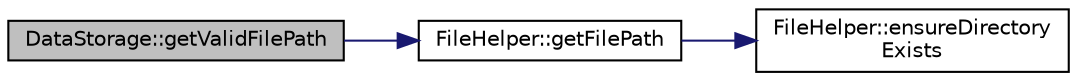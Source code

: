 digraph "DataStorage::getValidFilePath"
{
 // LATEX_PDF_SIZE
  edge [fontname="Helvetica",fontsize="10",labelfontname="Helvetica",labelfontsize="10"];
  node [fontname="Helvetica",fontsize="10",shape=record];
  rankdir="LR";
  Node1 [label="DataStorage::getValidFilePath",height=0.2,width=0.4,color="black", fillcolor="grey75", style="filled", fontcolor="black",tooltip="Helper function to validate and get the file path."];
  Node1 -> Node2 [color="midnightblue",fontsize="10",style="solid",fontname="Helvetica"];
  Node2 [label="FileHelper::getFilePath",height=0.2,width=0.4,color="black", fillcolor="white", style="filled",URL="$classFileHelper.html#a8a218e5dfb2e5ec90c4180671f868af1",tooltip="Constructs the full path for a file using the current subfolder."];
  Node2 -> Node3 [color="midnightblue",fontsize="10",style="solid",fontname="Helvetica"];
  Node3 [label="FileHelper::ensureDirectory\lExists",height=0.2,width=0.4,color="black", fillcolor="white", style="filled",URL="$classFileHelper.html#a34793345599cf91e9c91e92fa6095d9e",tooltip="Makes sure the provided directory exists."];
}
